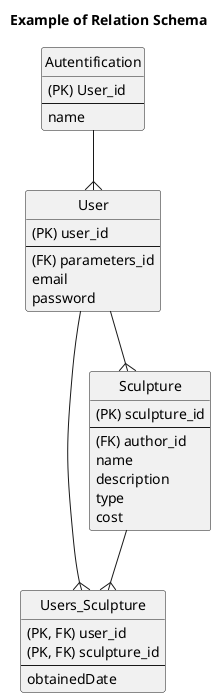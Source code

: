 @startuml

title Example of Relation Schema

hide circle

entity "Autentification" as tr {
    (PK) User_id
    --
    name
}

entity "User" as tu {
    (PK) user_id
    --
    (FK) parameters_id
    email
    password
}

entity "Users_Sculpture" as tul {
    (PK, FK) user_id
    (PK, FK) sculpture_id
    --
    obtainedDate
}

entity "Sculpture" as tl {
    (PK) sculpture_id
    --
    (FK) author_id
    name
    description
    type
    cost
}

tr --{ tu
tu --{ tul
tu --{ tl
tl --{ tul

@enduml
